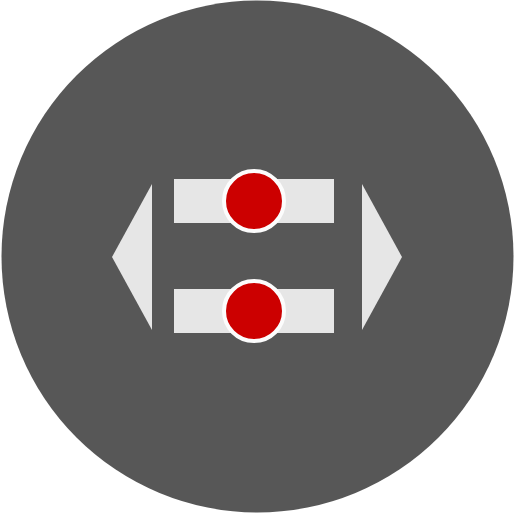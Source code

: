 <mxfile version="10.6.0" type="device"><diagram id="UbQDX_XYvkQTMyClyDnl" name="Page-1"><mxGraphModel dx="2918" dy="1222" grid="0" gridSize="10" guides="1" tooltips="1" connect="1" arrows="1" fold="1" page="1" pageScale="1" pageWidth="850" pageHeight="1100" math="0" shadow="0"><root><mxCell id="0"/><mxCell id="1" parent="0"/><mxCell id="v_6M6_SHcm14p0LoHRvj-3" value="" style="ellipse;whiteSpace=wrap;html=1;aspect=fixed;rotation=0;strokeColor=none;fillColor=#575757;" vertex="1" parent="1"><mxGeometry x="233.75" y="380.25" width="256" height="256" as="geometry"/></mxCell><mxCell id="v_6M6_SHcm14p0LoHRvj-6" value="" style="rounded=0;whiteSpace=wrap;html=1;fillColor=#E6E6E6;strokeColor=none;" vertex="1" parent="1"><mxGeometry x="320" y="469.5" width="80" height="22" as="geometry"/></mxCell><mxCell id="v_6M6_SHcm14p0LoHRvj-7" value="" style="rounded=0;whiteSpace=wrap;html=1;fillColor=#E6E6E6;strokeColor=none;" vertex="1" parent="1"><mxGeometry x="320" y="524.5" width="80" height="22" as="geometry"/></mxCell><mxCell id="v_6M6_SHcm14p0LoHRvj-9" value="" style="ellipse;whiteSpace=wrap;html=1;aspect=fixed;fillColor=#CC0000;strokeColor=#FCFCFC;strokeWidth=2;" vertex="1" parent="1"><mxGeometry x="345" y="465.5" width="30" height="30" as="geometry"/></mxCell><mxCell id="v_6M6_SHcm14p0LoHRvj-10" value="" style="ellipse;whiteSpace=wrap;html=1;aspect=fixed;fillColor=#CC0000;strokeColor=#FCFCFC;strokeWidth=2;" vertex="1" parent="1"><mxGeometry x="345" y="520.5" width="30" height="30" as="geometry"/></mxCell><mxCell id="v_6M6_SHcm14p0LoHRvj-15" value="" style="triangle;whiteSpace=wrap;html=1;strokeColor=none;strokeWidth=2;fillColor=#E6E6E6;" vertex="1" parent="1"><mxGeometry x="414" y="472" width="20" height="73" as="geometry"/></mxCell><mxCell id="v_6M6_SHcm14p0LoHRvj-16" value="" style="triangle;whiteSpace=wrap;html=1;strokeColor=none;strokeWidth=2;fillColor=#E6E6E6;direction=west;" vertex="1" parent="1"><mxGeometry x="289" y="472" width="20" height="73" as="geometry"/></mxCell></root></mxGraphModel></diagram></mxfile>